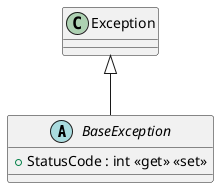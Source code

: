 @startuml
abstract class BaseException {
    + StatusCode : int <<get>> <<set>>
}
Exception <|-- BaseException
@enduml
